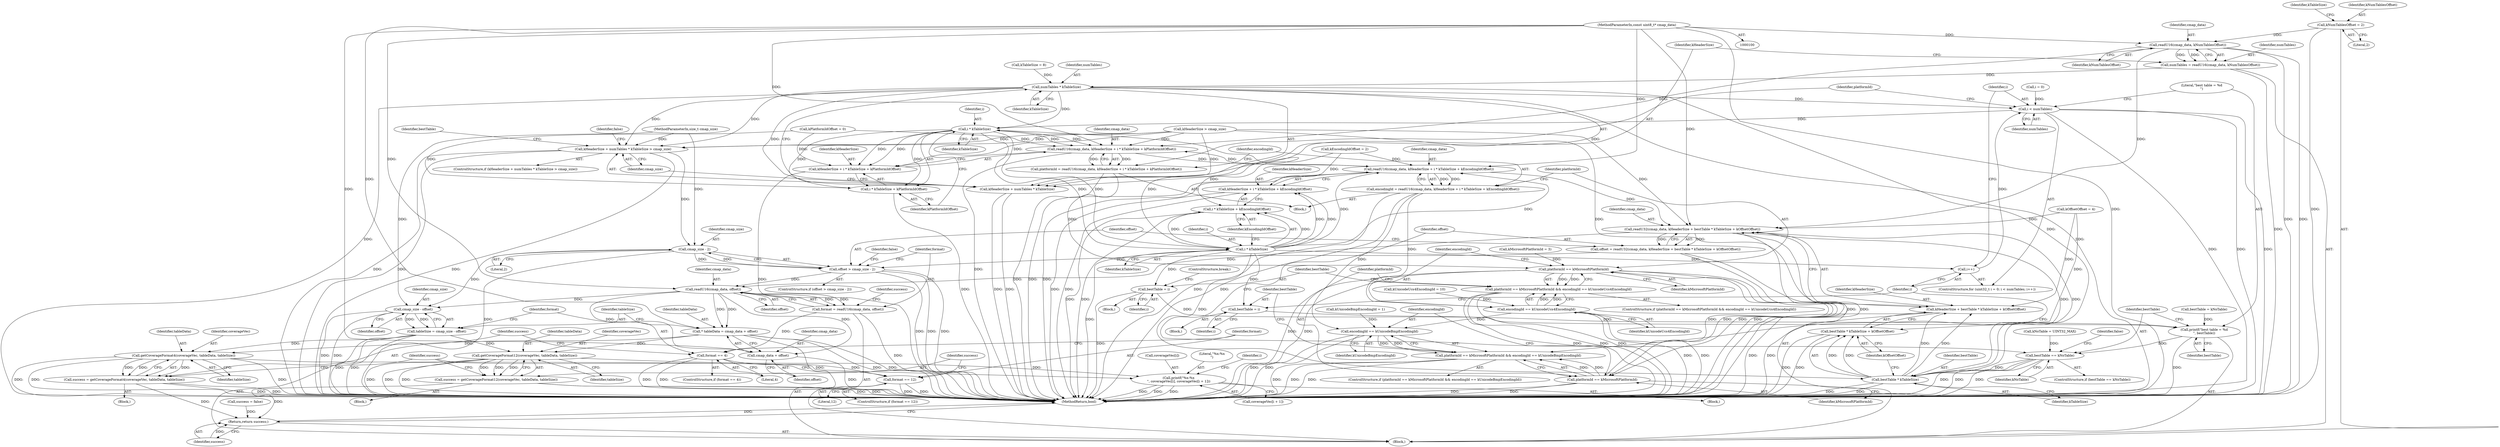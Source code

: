 digraph "0_Android_ca8ac8acdad662230ae37998c6c4091bb39402b6@API" {
"1000156" [label="(Call,readU16(cmap_data, kNumTablesOffset))"];
"1000102" [label="(MethodParameterIn,const uint8_t* cmap_data)"];
"1000111" [label="(Call,kNumTablesOffset = 2)"];
"1000154" [label="(Call,numTables = readU16(cmap_data, kNumTablesOffset))"];
"1000163" [label="(Call,numTables * kTableSize)"];
"1000160" [label="(Call,kHeaderSize + numTables * kTableSize > cmap_size)"];
"1000260" [label="(Call,cmap_size - 2)"];
"1000258" [label="(Call,offset > cmap_size - 2)"];
"1000269" [label="(Call,readU16(cmap_data, offset))"];
"1000267" [label="(Call,format = readU16(cmap_data, offset))"];
"1000289" [label="(Call,format == 4)"];
"1000301" [label="(Call,format == 12)"];
"1000277" [label="(Call,* tableData = cmap_data + offset)"];
"1000295" [label="(Call,getCoverageFormat4(coverageVec, tableData, tableSize))"];
"1000293" [label="(Call,success = getCoverageFormat4(coverageVec, tableData, tableSize))"];
"1000342" [label="(Return,return success;)"];
"1000332" [label="(Call,printf(\"%x:%x\n\", coverageVec[i], coverageVec[i + 1]))"];
"1000307" [label="(Call,getCoverageFormat12(coverageVec, tableData, tableSize))"];
"1000305" [label="(Call,success = getCoverageFormat12(coverageVec, tableData, tableSize))"];
"1000279" [label="(Call,cmap_data + offset)"];
"1000285" [label="(Call,cmap_size - offset)"];
"1000283" [label="(Call,tableSize = cmap_size - offset)"];
"1000161" [label="(Call,kHeaderSize + numTables * kTableSize)"];
"1000179" [label="(Call,i < numTables)"];
"1000193" [label="(Call,i * kTableSize)"];
"1000188" [label="(Call,readU16(cmap_data, kHeaderSize + i * kTableSize + kPlatformIdOffset))"];
"1000186" [label="(Call,platformId = readU16(cmap_data, kHeaderSize + i * kTableSize + kPlatformIdOffset))"];
"1000211" [label="(Call,platformId == kMicrosoftPlatformId)"];
"1000210" [label="(Call,platformId == kMicrosoftPlatformId && encodingId == kUnicodeUcs4EncodingId)"];
"1000225" [label="(Call,platformId == kMicrosoftPlatformId)"];
"1000224" [label="(Call,platformId == kMicrosoftPlatformId && encodingId == kUnicodeBmpEncodingId)"];
"1000200" [label="(Call,readU16(cmap_data, kHeaderSize + i * kTableSize + kEncodingIdOffset))"];
"1000198" [label="(Call,encodingId = readU16(cmap_data, kHeaderSize + i * kTableSize + kEncodingIdOffset))"];
"1000214" [label="(Call,encodingId == kUnicodeUcs4EncodingId)"];
"1000228" [label="(Call,encodingId == kUnicodeBmpEncodingId)"];
"1000248" [label="(Call,readU32(cmap_data, kHeaderSize + bestTable * kTableSize + kOffsetOffset))"];
"1000246" [label="(Call,offset = readU32(cmap_data, kHeaderSize + bestTable * kTableSize + kOffsetOffset))"];
"1000190" [label="(Call,kHeaderSize + i * kTableSize + kPlatformIdOffset)"];
"1000192" [label="(Call,i * kTableSize + kPlatformIdOffset)"];
"1000205" [label="(Call,i * kTableSize)"];
"1000182" [label="(Call,i++)"];
"1000202" [label="(Call,kHeaderSize + i * kTableSize + kEncodingIdOffset)"];
"1000204" [label="(Call,i * kTableSize + kEncodingIdOffset)"];
"1000218" [label="(Call,bestTable = i)"];
"1000235" [label="(Call,printf(\"best table = %d\n\", bestTable))"];
"1000239" [label="(Call,bestTable == kNoTable)"];
"1000253" [label="(Call,bestTable * kTableSize)"];
"1000250" [label="(Call,kHeaderSize + bestTable * kTableSize + kOffsetOffset)"];
"1000252" [label="(Call,bestTable * kTableSize + kOffsetOffset)"];
"1000232" [label="(Call,bestTable = i)"];
"1000116" [label="(Identifier,kTableSize)"];
"1000233" [label="(Identifier,bestTable)"];
"1000249" [label="(Identifier,cmap_data)"];
"1000198" [label="(Call,encodingId = readU16(cmap_data, kHeaderSize + i * kTableSize + kEncodingIdOffset))"];
"1000182" [label="(Call,i++)"];
"1000199" [label="(Identifier,encodingId)"];
"1000186" [label="(Call,platformId = readU16(cmap_data, kHeaderSize + i * kTableSize + kPlatformIdOffset))"];
"1000221" [label="(ControlStructure,break;)"];
"1000209" [label="(ControlStructure,if (platformId == kMicrosoftPlatformId && encodingId == kUnicodeUcs4EncodingId))"];
"1000295" [label="(Call,getCoverageFormat4(coverageVec, tableData, tableSize))"];
"1000204" [label="(Call,i * kTableSize + kEncodingIdOffset)"];
"1000248" [label="(Call,readU32(cmap_data, kHeaderSize + bestTable * kTableSize + kOffsetOffset))"];
"1000287" [label="(Identifier,offset)"];
"1000119" [label="(Call,kPlatformIdOffset = 0)"];
"1000154" [label="(Call,numTables = readU16(cmap_data, kNumTablesOffset))"];
"1000344" [label="(MethodReturn,bool)"];
"1000195" [label="(Identifier,kTableSize)"];
"1000190" [label="(Call,kHeaderSize + i * kTableSize + kPlatformIdOffset)"];
"1000288" [label="(ControlStructure,if (format == 4))"];
"1000337" [label="(Call,coverageVec[i + 1])"];
"1000135" [label="(Call,kUnicodeBmpEncodingId = 1)"];
"1000205" [label="(Call,i * kTableSize)"];
"1000269" [label="(Call,readU16(cmap_data, offset))"];
"1000280" [label="(Identifier,cmap_data)"];
"1000241" [label="(Identifier,kNoTable)"];
"1000164" [label="(Identifier,numTables)"];
"1000267" [label="(Call,format = readU16(cmap_data, offset))"];
"1000216" [label="(Identifier,kUnicodeUcs4EncodingId)"];
"1000112" [label="(Identifier,kNumTablesOffset)"];
"1000212" [label="(Identifier,platformId)"];
"1000231" [label="(Block,)"];
"1000301" [label="(Call,format == 12)"];
"1000219" [label="(Identifier,bestTable)"];
"1000236" [label="(Literal,\"best table = %d\n\")"];
"1000171" [label="(Call,bestTable = kNoTable)"];
"1000259" [label="(Identifier,offset)"];
"1000123" [label="(Call,kEncodingIdOffset = 2)"];
"1000214" [label="(Call,encodingId == kUnicodeUcs4EncodingId)"];
"1000273" [label="(Call,success = false)"];
"1000230" [label="(Identifier,kUnicodeBmpEncodingId)"];
"1000306" [label="(Identifier,success)"];
"1000160" [label="(Call,kHeaderSize + numTables * kTableSize > cmap_size)"];
"1000139" [label="(Call,kUnicodeUcs4EncodingId = 10)"];
"1000305" [label="(Call,success = getCoverageFormat12(coverageVec, tableData, tableSize))"];
"1000310" [label="(Identifier,tableSize)"];
"1000143" [label="(Call,kNoTable = UINT32_MAX)"];
"1000274" [label="(Identifier,success)"];
"1000169" [label="(Identifier,false)"];
"1000206" [label="(Identifier,i)"];
"1000104" [label="(Block,)"];
"1000334" [label="(Call,coverageVec[i])"];
"1000281" [label="(Identifier,offset)"];
"1000200" [label="(Call,readU16(cmap_data, kHeaderSize + i * kTableSize + kEncodingIdOffset))"];
"1000189" [label="(Identifier,cmap_data)"];
"1000279" [label="(Call,cmap_data + offset)"];
"1000115" [label="(Call,kTableSize = 8)"];
"1000161" [label="(Call,kHeaderSize + numTables * kTableSize)"];
"1000255" [label="(Identifier,kTableSize)"];
"1000296" [label="(Identifier,coverageVec)"];
"1000229" [label="(Identifier,encodingId)"];
"1000196" [label="(Identifier,kPlatformIdOffset)"];
"1000201" [label="(Identifier,cmap_data)"];
"1000179" [label="(Call,i < numTables)"];
"1000211" [label="(Call,platformId == kMicrosoftPlatformId)"];
"1000102" [label="(MethodParameterIn,const uint8_t* cmap_data)"];
"1000183" [label="(Identifier,i)"];
"1000309" [label="(Identifier,tableData)"];
"1000213" [label="(Identifier,kMicrosoftPlatformId)"];
"1000312" [label="(Identifier,success)"];
"1000225" [label="(Call,platformId == kMicrosoftPlatformId)"];
"1000250" [label="(Call,kHeaderSize + bestTable * kTableSize + kOffsetOffset)"];
"1000253" [label="(Call,bestTable * kTableSize)"];
"1000111" [label="(Call,kNumTablesOffset = 2)"];
"1000298" [label="(Identifier,tableSize)"];
"1000218" [label="(Call,bestTable = i)"];
"1000208" [label="(Identifier,kEncodingIdOffset)"];
"1000227" [label="(Identifier,kMicrosoftPlatformId)"];
"1000210" [label="(Call,platformId == kMicrosoftPlatformId && encodingId == kUnicodeUcs4EncodingId)"];
"1000158" [label="(Identifier,kNumTablesOffset)"];
"1000226" [label="(Identifier,platformId)"];
"1000265" [label="(Identifier,false)"];
"1000302" [label="(Identifier,format)"];
"1000234" [label="(Identifier,i)"];
"1000131" [label="(Call,kMicrosoftPlatformId = 3)"];
"1000162" [label="(Identifier,kHeaderSize)"];
"1000277" [label="(Call,* tableData = cmap_data + offset)"];
"1000127" [label="(Call,kOffsetOffset = 4)"];
"1000271" [label="(Identifier,offset)"];
"1000172" [label="(Identifier,bestTable)"];
"1000333" [label="(Literal,\"%x:%x\n\")"];
"1000262" [label="(Literal,2)"];
"1000304" [label="(Block,)"];
"1000220" [label="(Identifier,i)"];
"1000224" [label="(Call,platformId == kMicrosoftPlatformId && encodingId == kUnicodeBmpEncodingId)"];
"1000188" [label="(Call,readU16(cmap_data, kHeaderSize + i * kTableSize + kPlatformIdOffset))"];
"1000270" [label="(Identifier,cmap_data)"];
"1000228" [label="(Call,encodingId == kUnicodeBmpEncodingId)"];
"1000235" [label="(Call,printf(\"best table = %d\n\", bestTable))"];
"1000239" [label="(Call,bestTable == kNoTable)"];
"1000176" [label="(Call,i = 0)"];
"1000203" [label="(Identifier,kHeaderSize)"];
"1000180" [label="(Identifier,i)"];
"1000257" [label="(ControlStructure,if (offset > cmap_size - 2))"];
"1000184" [label="(Block,)"];
"1000223" [label="(ControlStructure,if (platformId == kMicrosoftPlatformId && encodingId == kUnicodeBmpEncodingId))"];
"1000202" [label="(Call,kHeaderSize + i * kTableSize + kEncodingIdOffset)"];
"1000207" [label="(Identifier,kTableSize)"];
"1000157" [label="(Identifier,cmap_data)"];
"1000331" [label="(Block,)"];
"1000103" [label="(MethodParameterIn,size_t cmap_size)"];
"1000191" [label="(Identifier,kHeaderSize)"];
"1000291" [label="(Literal,4)"];
"1000283" [label="(Call,tableSize = cmap_size - offset)"];
"1000329" [label="(Identifier,i)"];
"1000289" [label="(Call,format == 4)"];
"1000187" [label="(Identifier,platformId)"];
"1000260" [label="(Call,cmap_size - 2)"];
"1000181" [label="(Identifier,numTables)"];
"1000251" [label="(Identifier,kHeaderSize)"];
"1000240" [label="(Identifier,bestTable)"];
"1000268" [label="(Identifier,format)"];
"1000256" [label="(Identifier,kOffsetOffset)"];
"1000254" [label="(Identifier,bestTable)"];
"1000155" [label="(Identifier,numTables)"];
"1000293" [label="(Call,success = getCoverageFormat4(coverageVec, tableData, tableSize))"];
"1000303" [label="(Literal,12)"];
"1000166" [label="(Identifier,cmap_size)"];
"1000163" [label="(Call,numTables * kTableSize)"];
"1000258" [label="(Call,offset > cmap_size - 2)"];
"1000307" [label="(Call,getCoverageFormat12(coverageVec, tableData, tableSize))"];
"1000342" [label="(Return,return success;)"];
"1000217" [label="(Block,)"];
"1000278" [label="(Identifier,tableData)"];
"1000194" [label="(Identifier,i)"];
"1000284" [label="(Identifier,tableSize)"];
"1000252" [label="(Call,bestTable * kTableSize + kOffsetOffset)"];
"1000193" [label="(Call,i * kTableSize)"];
"1000174" [label="(ControlStructure,for (uint32_t i = 0; i < numTables; i++))"];
"1000113" [label="(Literal,2)"];
"1000308" [label="(Identifier,coverageVec)"];
"1000246" [label="(Call,offset = readU32(cmap_data, kHeaderSize + bestTable * kTableSize + kOffsetOffset))"];
"1000156" [label="(Call,readU16(cmap_data, kNumTablesOffset))"];
"1000244" [label="(Identifier,false)"];
"1000292" [label="(Block,)"];
"1000343" [label="(Identifier,success)"];
"1000159" [label="(ControlStructure,if (kHeaderSize + numTables * kTableSize > cmap_size))"];
"1000290" [label="(Identifier,format)"];
"1000247" [label="(Identifier,offset)"];
"1000238" [label="(ControlStructure,if (bestTable == kNoTable))"];
"1000192" [label="(Call,i * kTableSize + kPlatformIdOffset)"];
"1000261" [label="(Identifier,cmap_size)"];
"1000286" [label="(Identifier,cmap_size)"];
"1000232" [label="(Call,bestTable = i)"];
"1000237" [label="(Identifier,bestTable)"];
"1000285" [label="(Call,cmap_size - offset)"];
"1000300" [label="(ControlStructure,if (format == 12))"];
"1000165" [label="(Identifier,kTableSize)"];
"1000332" [label="(Call,printf(\"%x:%x\n\", coverageVec[i], coverageVec[i + 1]))"];
"1000294" [label="(Identifier,success)"];
"1000297" [label="(Identifier,tableData)"];
"1000215" [label="(Identifier,encodingId)"];
"1000147" [label="(Call,kHeaderSize > cmap_size)"];
"1000156" -> "1000154"  [label="AST: "];
"1000156" -> "1000158"  [label="CFG: "];
"1000157" -> "1000156"  [label="AST: "];
"1000158" -> "1000156"  [label="AST: "];
"1000154" -> "1000156"  [label="CFG: "];
"1000156" -> "1000344"  [label="DDG: "];
"1000156" -> "1000344"  [label="DDG: "];
"1000156" -> "1000154"  [label="DDG: "];
"1000156" -> "1000154"  [label="DDG: "];
"1000102" -> "1000156"  [label="DDG: "];
"1000111" -> "1000156"  [label="DDG: "];
"1000156" -> "1000188"  [label="DDG: "];
"1000156" -> "1000248"  [label="DDG: "];
"1000102" -> "1000100"  [label="AST: "];
"1000102" -> "1000344"  [label="DDG: "];
"1000102" -> "1000188"  [label="DDG: "];
"1000102" -> "1000200"  [label="DDG: "];
"1000102" -> "1000248"  [label="DDG: "];
"1000102" -> "1000269"  [label="DDG: "];
"1000102" -> "1000277"  [label="DDG: "];
"1000102" -> "1000279"  [label="DDG: "];
"1000111" -> "1000104"  [label="AST: "];
"1000111" -> "1000113"  [label="CFG: "];
"1000112" -> "1000111"  [label="AST: "];
"1000113" -> "1000111"  [label="AST: "];
"1000116" -> "1000111"  [label="CFG: "];
"1000111" -> "1000344"  [label="DDG: "];
"1000154" -> "1000104"  [label="AST: "];
"1000155" -> "1000154"  [label="AST: "];
"1000162" -> "1000154"  [label="CFG: "];
"1000154" -> "1000344"  [label="DDG: "];
"1000154" -> "1000163"  [label="DDG: "];
"1000163" -> "1000161"  [label="AST: "];
"1000163" -> "1000165"  [label="CFG: "];
"1000164" -> "1000163"  [label="AST: "];
"1000165" -> "1000163"  [label="AST: "];
"1000161" -> "1000163"  [label="CFG: "];
"1000163" -> "1000344"  [label="DDG: "];
"1000163" -> "1000344"  [label="DDG: "];
"1000163" -> "1000160"  [label="DDG: "];
"1000163" -> "1000160"  [label="DDG: "];
"1000163" -> "1000161"  [label="DDG: "];
"1000163" -> "1000161"  [label="DDG: "];
"1000115" -> "1000163"  [label="DDG: "];
"1000163" -> "1000179"  [label="DDG: "];
"1000163" -> "1000193"  [label="DDG: "];
"1000163" -> "1000253"  [label="DDG: "];
"1000160" -> "1000159"  [label="AST: "];
"1000160" -> "1000166"  [label="CFG: "];
"1000161" -> "1000160"  [label="AST: "];
"1000166" -> "1000160"  [label="AST: "];
"1000169" -> "1000160"  [label="CFG: "];
"1000172" -> "1000160"  [label="CFG: "];
"1000160" -> "1000344"  [label="DDG: "];
"1000160" -> "1000344"  [label="DDG: "];
"1000160" -> "1000344"  [label="DDG: "];
"1000147" -> "1000160"  [label="DDG: "];
"1000147" -> "1000160"  [label="DDG: "];
"1000103" -> "1000160"  [label="DDG: "];
"1000160" -> "1000260"  [label="DDG: "];
"1000260" -> "1000258"  [label="AST: "];
"1000260" -> "1000262"  [label="CFG: "];
"1000261" -> "1000260"  [label="AST: "];
"1000262" -> "1000260"  [label="AST: "];
"1000258" -> "1000260"  [label="CFG: "];
"1000260" -> "1000344"  [label="DDG: "];
"1000260" -> "1000258"  [label="DDG: "];
"1000260" -> "1000258"  [label="DDG: "];
"1000103" -> "1000260"  [label="DDG: "];
"1000260" -> "1000285"  [label="DDG: "];
"1000258" -> "1000257"  [label="AST: "];
"1000259" -> "1000258"  [label="AST: "];
"1000265" -> "1000258"  [label="CFG: "];
"1000268" -> "1000258"  [label="CFG: "];
"1000258" -> "1000344"  [label="DDG: "];
"1000258" -> "1000344"  [label="DDG: "];
"1000258" -> "1000344"  [label="DDG: "];
"1000246" -> "1000258"  [label="DDG: "];
"1000258" -> "1000269"  [label="DDG: "];
"1000269" -> "1000267"  [label="AST: "];
"1000269" -> "1000271"  [label="CFG: "];
"1000270" -> "1000269"  [label="AST: "];
"1000271" -> "1000269"  [label="AST: "];
"1000267" -> "1000269"  [label="CFG: "];
"1000269" -> "1000267"  [label="DDG: "];
"1000269" -> "1000267"  [label="DDG: "];
"1000248" -> "1000269"  [label="DDG: "];
"1000269" -> "1000277"  [label="DDG: "];
"1000269" -> "1000277"  [label="DDG: "];
"1000269" -> "1000279"  [label="DDG: "];
"1000269" -> "1000279"  [label="DDG: "];
"1000269" -> "1000285"  [label="DDG: "];
"1000267" -> "1000104"  [label="AST: "];
"1000268" -> "1000267"  [label="AST: "];
"1000274" -> "1000267"  [label="CFG: "];
"1000267" -> "1000344"  [label="DDG: "];
"1000267" -> "1000289"  [label="DDG: "];
"1000289" -> "1000288"  [label="AST: "];
"1000289" -> "1000291"  [label="CFG: "];
"1000290" -> "1000289"  [label="AST: "];
"1000291" -> "1000289"  [label="AST: "];
"1000294" -> "1000289"  [label="CFG: "];
"1000302" -> "1000289"  [label="CFG: "];
"1000289" -> "1000344"  [label="DDG: "];
"1000289" -> "1000344"  [label="DDG: "];
"1000289" -> "1000301"  [label="DDG: "];
"1000301" -> "1000300"  [label="AST: "];
"1000301" -> "1000303"  [label="CFG: "];
"1000302" -> "1000301"  [label="AST: "];
"1000303" -> "1000301"  [label="AST: "];
"1000306" -> "1000301"  [label="CFG: "];
"1000312" -> "1000301"  [label="CFG: "];
"1000301" -> "1000344"  [label="DDG: "];
"1000301" -> "1000344"  [label="DDG: "];
"1000277" -> "1000104"  [label="AST: "];
"1000277" -> "1000279"  [label="CFG: "];
"1000278" -> "1000277"  [label="AST: "];
"1000279" -> "1000277"  [label="AST: "];
"1000284" -> "1000277"  [label="CFG: "];
"1000277" -> "1000344"  [label="DDG: "];
"1000277" -> "1000344"  [label="DDG: "];
"1000277" -> "1000295"  [label="DDG: "];
"1000277" -> "1000307"  [label="DDG: "];
"1000295" -> "1000293"  [label="AST: "];
"1000295" -> "1000298"  [label="CFG: "];
"1000296" -> "1000295"  [label="AST: "];
"1000297" -> "1000295"  [label="AST: "];
"1000298" -> "1000295"  [label="AST: "];
"1000293" -> "1000295"  [label="CFG: "];
"1000295" -> "1000344"  [label="DDG: "];
"1000295" -> "1000344"  [label="DDG: "];
"1000295" -> "1000344"  [label="DDG: "];
"1000295" -> "1000293"  [label="DDG: "];
"1000295" -> "1000293"  [label="DDG: "];
"1000295" -> "1000293"  [label="DDG: "];
"1000283" -> "1000295"  [label="DDG: "];
"1000295" -> "1000332"  [label="DDG: "];
"1000293" -> "1000292"  [label="AST: "];
"1000294" -> "1000293"  [label="AST: "];
"1000312" -> "1000293"  [label="CFG: "];
"1000293" -> "1000344"  [label="DDG: "];
"1000293" -> "1000344"  [label="DDG: "];
"1000293" -> "1000342"  [label="DDG: "];
"1000342" -> "1000104"  [label="AST: "];
"1000342" -> "1000343"  [label="CFG: "];
"1000343" -> "1000342"  [label="AST: "];
"1000344" -> "1000342"  [label="CFG: "];
"1000342" -> "1000344"  [label="DDG: "];
"1000343" -> "1000342"  [label="DDG: "];
"1000273" -> "1000342"  [label="DDG: "];
"1000305" -> "1000342"  [label="DDG: "];
"1000332" -> "1000331"  [label="AST: "];
"1000332" -> "1000337"  [label="CFG: "];
"1000333" -> "1000332"  [label="AST: "];
"1000334" -> "1000332"  [label="AST: "];
"1000337" -> "1000332"  [label="AST: "];
"1000329" -> "1000332"  [label="CFG: "];
"1000332" -> "1000344"  [label="DDG: "];
"1000332" -> "1000344"  [label="DDG: "];
"1000332" -> "1000344"  [label="DDG: "];
"1000307" -> "1000332"  [label="DDG: "];
"1000307" -> "1000305"  [label="AST: "];
"1000307" -> "1000310"  [label="CFG: "];
"1000308" -> "1000307"  [label="AST: "];
"1000309" -> "1000307"  [label="AST: "];
"1000310" -> "1000307"  [label="AST: "];
"1000305" -> "1000307"  [label="CFG: "];
"1000307" -> "1000344"  [label="DDG: "];
"1000307" -> "1000344"  [label="DDG: "];
"1000307" -> "1000344"  [label="DDG: "];
"1000307" -> "1000305"  [label="DDG: "];
"1000307" -> "1000305"  [label="DDG: "];
"1000307" -> "1000305"  [label="DDG: "];
"1000283" -> "1000307"  [label="DDG: "];
"1000305" -> "1000304"  [label="AST: "];
"1000306" -> "1000305"  [label="AST: "];
"1000312" -> "1000305"  [label="CFG: "];
"1000305" -> "1000344"  [label="DDG: "];
"1000305" -> "1000344"  [label="DDG: "];
"1000279" -> "1000281"  [label="CFG: "];
"1000280" -> "1000279"  [label="AST: "];
"1000281" -> "1000279"  [label="AST: "];
"1000279" -> "1000344"  [label="DDG: "];
"1000285" -> "1000283"  [label="AST: "];
"1000285" -> "1000287"  [label="CFG: "];
"1000286" -> "1000285"  [label="AST: "];
"1000287" -> "1000285"  [label="AST: "];
"1000283" -> "1000285"  [label="CFG: "];
"1000285" -> "1000344"  [label="DDG: "];
"1000285" -> "1000344"  [label="DDG: "];
"1000285" -> "1000283"  [label="DDG: "];
"1000285" -> "1000283"  [label="DDG: "];
"1000103" -> "1000285"  [label="DDG: "];
"1000283" -> "1000104"  [label="AST: "];
"1000284" -> "1000283"  [label="AST: "];
"1000290" -> "1000283"  [label="CFG: "];
"1000283" -> "1000344"  [label="DDG: "];
"1000283" -> "1000344"  [label="DDG: "];
"1000162" -> "1000161"  [label="AST: "];
"1000166" -> "1000161"  [label="CFG: "];
"1000161" -> "1000344"  [label="DDG: "];
"1000161" -> "1000344"  [label="DDG: "];
"1000147" -> "1000161"  [label="DDG: "];
"1000179" -> "1000174"  [label="AST: "];
"1000179" -> "1000181"  [label="CFG: "];
"1000180" -> "1000179"  [label="AST: "];
"1000181" -> "1000179"  [label="AST: "];
"1000187" -> "1000179"  [label="CFG: "];
"1000236" -> "1000179"  [label="CFG: "];
"1000179" -> "1000344"  [label="DDG: "];
"1000179" -> "1000344"  [label="DDG: "];
"1000179" -> "1000344"  [label="DDG: "];
"1000176" -> "1000179"  [label="DDG: "];
"1000182" -> "1000179"  [label="DDG: "];
"1000179" -> "1000193"  [label="DDG: "];
"1000193" -> "1000192"  [label="AST: "];
"1000193" -> "1000195"  [label="CFG: "];
"1000194" -> "1000193"  [label="AST: "];
"1000195" -> "1000193"  [label="AST: "];
"1000196" -> "1000193"  [label="CFG: "];
"1000193" -> "1000188"  [label="DDG: "];
"1000193" -> "1000188"  [label="DDG: "];
"1000193" -> "1000190"  [label="DDG: "];
"1000193" -> "1000190"  [label="DDG: "];
"1000193" -> "1000192"  [label="DDG: "];
"1000193" -> "1000192"  [label="DDG: "];
"1000205" -> "1000193"  [label="DDG: "];
"1000193" -> "1000205"  [label="DDG: "];
"1000193" -> "1000205"  [label="DDG: "];
"1000188" -> "1000186"  [label="AST: "];
"1000188" -> "1000190"  [label="CFG: "];
"1000189" -> "1000188"  [label="AST: "];
"1000190" -> "1000188"  [label="AST: "];
"1000186" -> "1000188"  [label="CFG: "];
"1000188" -> "1000344"  [label="DDG: "];
"1000188" -> "1000186"  [label="DDG: "];
"1000188" -> "1000186"  [label="DDG: "];
"1000200" -> "1000188"  [label="DDG: "];
"1000147" -> "1000188"  [label="DDG: "];
"1000119" -> "1000188"  [label="DDG: "];
"1000188" -> "1000200"  [label="DDG: "];
"1000186" -> "1000184"  [label="AST: "];
"1000187" -> "1000186"  [label="AST: "];
"1000199" -> "1000186"  [label="CFG: "];
"1000186" -> "1000344"  [label="DDG: "];
"1000186" -> "1000211"  [label="DDG: "];
"1000211" -> "1000210"  [label="AST: "];
"1000211" -> "1000213"  [label="CFG: "];
"1000212" -> "1000211"  [label="AST: "];
"1000213" -> "1000211"  [label="AST: "];
"1000215" -> "1000211"  [label="CFG: "];
"1000210" -> "1000211"  [label="CFG: "];
"1000211" -> "1000344"  [label="DDG: "];
"1000211" -> "1000344"  [label="DDG: "];
"1000211" -> "1000210"  [label="DDG: "];
"1000211" -> "1000210"  [label="DDG: "];
"1000225" -> "1000211"  [label="DDG: "];
"1000131" -> "1000211"  [label="DDG: "];
"1000211" -> "1000225"  [label="DDG: "];
"1000211" -> "1000225"  [label="DDG: "];
"1000210" -> "1000209"  [label="AST: "];
"1000210" -> "1000214"  [label="CFG: "];
"1000214" -> "1000210"  [label="AST: "];
"1000219" -> "1000210"  [label="CFG: "];
"1000226" -> "1000210"  [label="CFG: "];
"1000210" -> "1000344"  [label="DDG: "];
"1000210" -> "1000344"  [label="DDG: "];
"1000210" -> "1000344"  [label="DDG: "];
"1000214" -> "1000210"  [label="DDG: "];
"1000214" -> "1000210"  [label="DDG: "];
"1000225" -> "1000224"  [label="AST: "];
"1000225" -> "1000227"  [label="CFG: "];
"1000226" -> "1000225"  [label="AST: "];
"1000227" -> "1000225"  [label="AST: "];
"1000229" -> "1000225"  [label="CFG: "];
"1000224" -> "1000225"  [label="CFG: "];
"1000225" -> "1000344"  [label="DDG: "];
"1000225" -> "1000344"  [label="DDG: "];
"1000225" -> "1000224"  [label="DDG: "];
"1000225" -> "1000224"  [label="DDG: "];
"1000224" -> "1000223"  [label="AST: "];
"1000224" -> "1000228"  [label="CFG: "];
"1000228" -> "1000224"  [label="AST: "];
"1000233" -> "1000224"  [label="CFG: "];
"1000183" -> "1000224"  [label="CFG: "];
"1000224" -> "1000344"  [label="DDG: "];
"1000224" -> "1000344"  [label="DDG: "];
"1000224" -> "1000344"  [label="DDG: "];
"1000228" -> "1000224"  [label="DDG: "];
"1000228" -> "1000224"  [label="DDG: "];
"1000200" -> "1000198"  [label="AST: "];
"1000200" -> "1000202"  [label="CFG: "];
"1000201" -> "1000200"  [label="AST: "];
"1000202" -> "1000200"  [label="AST: "];
"1000198" -> "1000200"  [label="CFG: "];
"1000200" -> "1000344"  [label="DDG: "];
"1000200" -> "1000344"  [label="DDG: "];
"1000200" -> "1000198"  [label="DDG: "];
"1000200" -> "1000198"  [label="DDG: "];
"1000205" -> "1000200"  [label="DDG: "];
"1000205" -> "1000200"  [label="DDG: "];
"1000123" -> "1000200"  [label="DDG: "];
"1000200" -> "1000248"  [label="DDG: "];
"1000198" -> "1000184"  [label="AST: "];
"1000199" -> "1000198"  [label="AST: "];
"1000212" -> "1000198"  [label="CFG: "];
"1000198" -> "1000344"  [label="DDG: "];
"1000198" -> "1000344"  [label="DDG: "];
"1000198" -> "1000214"  [label="DDG: "];
"1000198" -> "1000228"  [label="DDG: "];
"1000214" -> "1000216"  [label="CFG: "];
"1000215" -> "1000214"  [label="AST: "];
"1000216" -> "1000214"  [label="AST: "];
"1000214" -> "1000344"  [label="DDG: "];
"1000214" -> "1000344"  [label="DDG: "];
"1000139" -> "1000214"  [label="DDG: "];
"1000214" -> "1000228"  [label="DDG: "];
"1000228" -> "1000230"  [label="CFG: "];
"1000229" -> "1000228"  [label="AST: "];
"1000230" -> "1000228"  [label="AST: "];
"1000228" -> "1000344"  [label="DDG: "];
"1000228" -> "1000344"  [label="DDG: "];
"1000135" -> "1000228"  [label="DDG: "];
"1000248" -> "1000246"  [label="AST: "];
"1000248" -> "1000250"  [label="CFG: "];
"1000249" -> "1000248"  [label="AST: "];
"1000250" -> "1000248"  [label="AST: "];
"1000246" -> "1000248"  [label="CFG: "];
"1000248" -> "1000344"  [label="DDG: "];
"1000248" -> "1000344"  [label="DDG: "];
"1000248" -> "1000246"  [label="DDG: "];
"1000248" -> "1000246"  [label="DDG: "];
"1000147" -> "1000248"  [label="DDG: "];
"1000253" -> "1000248"  [label="DDG: "];
"1000253" -> "1000248"  [label="DDG: "];
"1000127" -> "1000248"  [label="DDG: "];
"1000246" -> "1000104"  [label="AST: "];
"1000247" -> "1000246"  [label="AST: "];
"1000259" -> "1000246"  [label="CFG: "];
"1000246" -> "1000344"  [label="DDG: "];
"1000190" -> "1000192"  [label="CFG: "];
"1000191" -> "1000190"  [label="AST: "];
"1000192" -> "1000190"  [label="AST: "];
"1000190" -> "1000344"  [label="DDG: "];
"1000147" -> "1000190"  [label="DDG: "];
"1000119" -> "1000190"  [label="DDG: "];
"1000192" -> "1000196"  [label="CFG: "];
"1000196" -> "1000192"  [label="AST: "];
"1000192" -> "1000344"  [label="DDG: "];
"1000119" -> "1000192"  [label="DDG: "];
"1000205" -> "1000204"  [label="AST: "];
"1000205" -> "1000207"  [label="CFG: "];
"1000206" -> "1000205"  [label="AST: "];
"1000207" -> "1000205"  [label="AST: "];
"1000208" -> "1000205"  [label="CFG: "];
"1000205" -> "1000344"  [label="DDG: "];
"1000205" -> "1000182"  [label="DDG: "];
"1000205" -> "1000202"  [label="DDG: "];
"1000205" -> "1000202"  [label="DDG: "];
"1000205" -> "1000204"  [label="DDG: "];
"1000205" -> "1000204"  [label="DDG: "];
"1000205" -> "1000218"  [label="DDG: "];
"1000205" -> "1000232"  [label="DDG: "];
"1000205" -> "1000253"  [label="DDG: "];
"1000182" -> "1000174"  [label="AST: "];
"1000182" -> "1000183"  [label="CFG: "];
"1000183" -> "1000182"  [label="AST: "];
"1000180" -> "1000182"  [label="CFG: "];
"1000202" -> "1000204"  [label="CFG: "];
"1000203" -> "1000202"  [label="AST: "];
"1000204" -> "1000202"  [label="AST: "];
"1000202" -> "1000344"  [label="DDG: "];
"1000202" -> "1000344"  [label="DDG: "];
"1000123" -> "1000202"  [label="DDG: "];
"1000204" -> "1000208"  [label="CFG: "];
"1000208" -> "1000204"  [label="AST: "];
"1000204" -> "1000344"  [label="DDG: "];
"1000204" -> "1000344"  [label="DDG: "];
"1000123" -> "1000204"  [label="DDG: "];
"1000218" -> "1000217"  [label="AST: "];
"1000218" -> "1000220"  [label="CFG: "];
"1000219" -> "1000218"  [label="AST: "];
"1000220" -> "1000218"  [label="AST: "];
"1000221" -> "1000218"  [label="CFG: "];
"1000218" -> "1000344"  [label="DDG: "];
"1000218" -> "1000235"  [label="DDG: "];
"1000235" -> "1000104"  [label="AST: "];
"1000235" -> "1000237"  [label="CFG: "];
"1000236" -> "1000235"  [label="AST: "];
"1000237" -> "1000235"  [label="AST: "];
"1000240" -> "1000235"  [label="CFG: "];
"1000235" -> "1000344"  [label="DDG: "];
"1000171" -> "1000235"  [label="DDG: "];
"1000232" -> "1000235"  [label="DDG: "];
"1000235" -> "1000239"  [label="DDG: "];
"1000239" -> "1000238"  [label="AST: "];
"1000239" -> "1000241"  [label="CFG: "];
"1000240" -> "1000239"  [label="AST: "];
"1000241" -> "1000239"  [label="AST: "];
"1000244" -> "1000239"  [label="CFG: "];
"1000247" -> "1000239"  [label="CFG: "];
"1000239" -> "1000344"  [label="DDG: "];
"1000239" -> "1000344"  [label="DDG: "];
"1000239" -> "1000344"  [label="DDG: "];
"1000143" -> "1000239"  [label="DDG: "];
"1000239" -> "1000253"  [label="DDG: "];
"1000253" -> "1000252"  [label="AST: "];
"1000253" -> "1000255"  [label="CFG: "];
"1000254" -> "1000253"  [label="AST: "];
"1000255" -> "1000253"  [label="AST: "];
"1000256" -> "1000253"  [label="CFG: "];
"1000253" -> "1000344"  [label="DDG: "];
"1000253" -> "1000344"  [label="DDG: "];
"1000253" -> "1000250"  [label="DDG: "];
"1000253" -> "1000250"  [label="DDG: "];
"1000253" -> "1000252"  [label="DDG: "];
"1000253" -> "1000252"  [label="DDG: "];
"1000250" -> "1000252"  [label="CFG: "];
"1000251" -> "1000250"  [label="AST: "];
"1000252" -> "1000250"  [label="AST: "];
"1000250" -> "1000344"  [label="DDG: "];
"1000250" -> "1000344"  [label="DDG: "];
"1000147" -> "1000250"  [label="DDG: "];
"1000127" -> "1000250"  [label="DDG: "];
"1000252" -> "1000256"  [label="CFG: "];
"1000256" -> "1000252"  [label="AST: "];
"1000252" -> "1000344"  [label="DDG: "];
"1000252" -> "1000344"  [label="DDG: "];
"1000127" -> "1000252"  [label="DDG: "];
"1000232" -> "1000231"  [label="AST: "];
"1000232" -> "1000234"  [label="CFG: "];
"1000233" -> "1000232"  [label="AST: "];
"1000234" -> "1000232"  [label="AST: "];
"1000183" -> "1000232"  [label="CFG: "];
}
